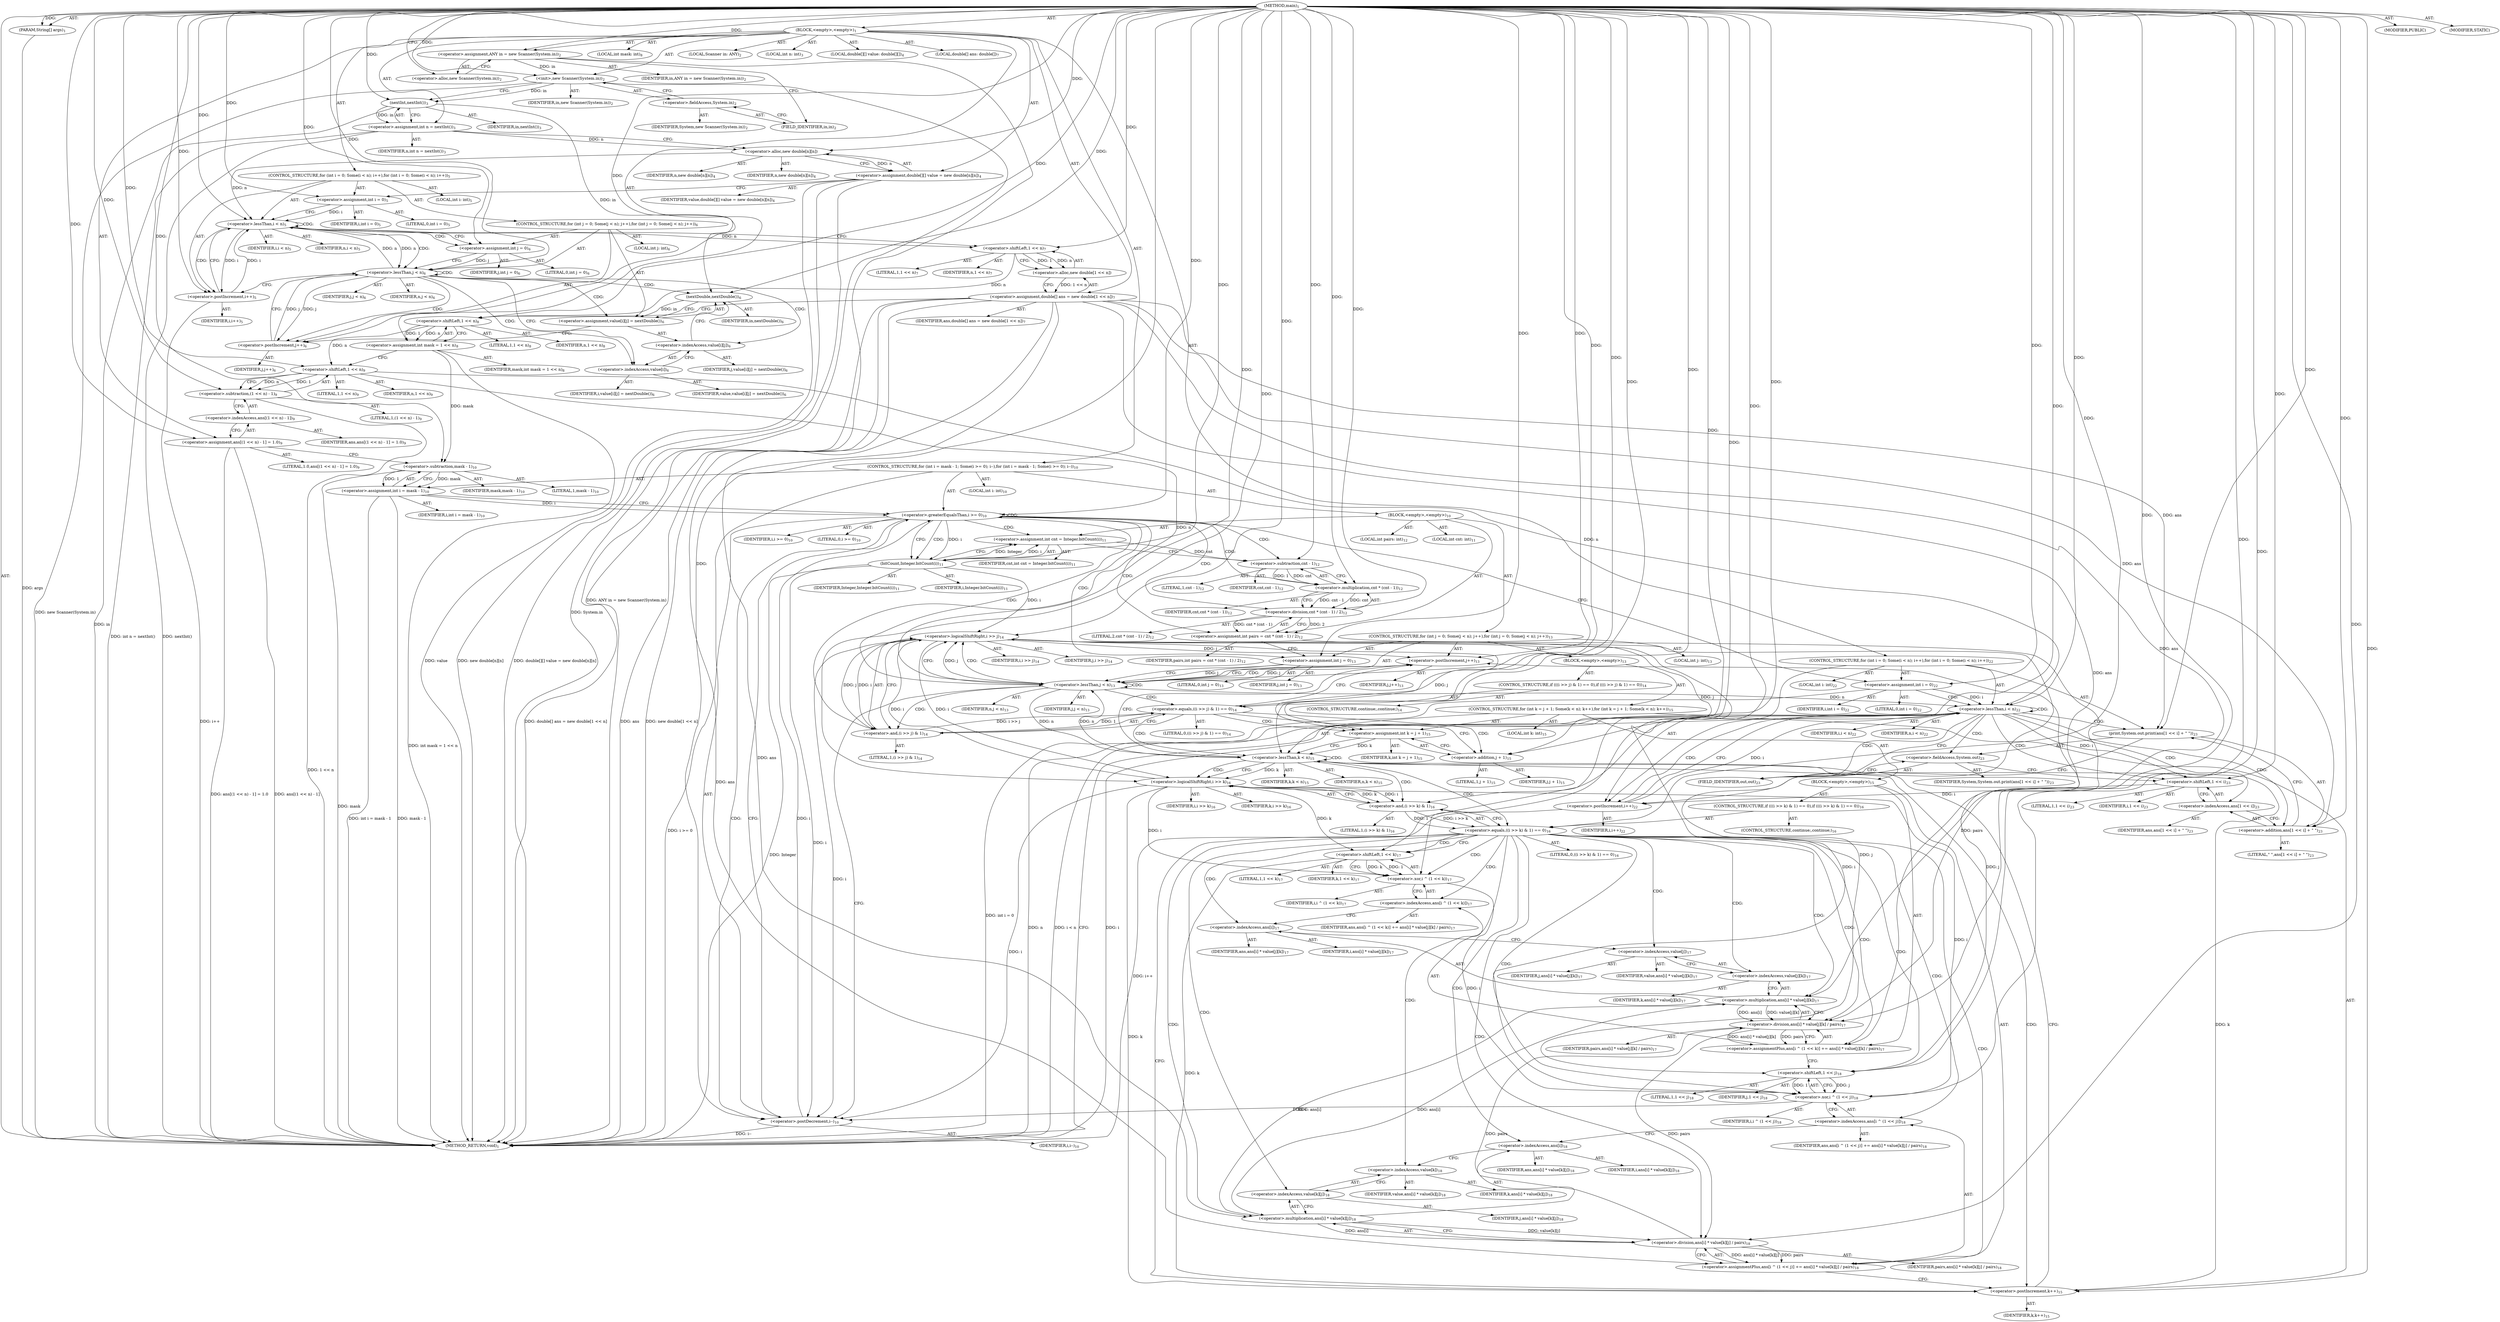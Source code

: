 digraph "main" {  
"19" [label = <(METHOD,main)<SUB>1</SUB>> ]
"20" [label = <(PARAM,String[] args)<SUB>1</SUB>> ]
"21" [label = <(BLOCK,&lt;empty&gt;,&lt;empty&gt;)<SUB>1</SUB>> ]
"4" [label = <(LOCAL,Scanner in: ANY)<SUB>2</SUB>> ]
"22" [label = <(&lt;operator&gt;.assignment,ANY in = new Scanner(System.in))<SUB>2</SUB>> ]
"23" [label = <(IDENTIFIER,in,ANY in = new Scanner(System.in))<SUB>2</SUB>> ]
"24" [label = <(&lt;operator&gt;.alloc,new Scanner(System.in))<SUB>2</SUB>> ]
"25" [label = <(&lt;init&gt;,new Scanner(System.in))<SUB>2</SUB>> ]
"3" [label = <(IDENTIFIER,in,new Scanner(System.in))<SUB>2</SUB>> ]
"26" [label = <(&lt;operator&gt;.fieldAccess,System.in)<SUB>2</SUB>> ]
"27" [label = <(IDENTIFIER,System,new Scanner(System.in))<SUB>2</SUB>> ]
"28" [label = <(FIELD_IDENTIFIER,in,in)<SUB>2</SUB>> ]
"29" [label = <(LOCAL,int n: int)<SUB>3</SUB>> ]
"30" [label = <(&lt;operator&gt;.assignment,int n = nextInt())<SUB>3</SUB>> ]
"31" [label = <(IDENTIFIER,n,int n = nextInt())<SUB>3</SUB>> ]
"32" [label = <(nextInt,nextInt())<SUB>3</SUB>> ]
"33" [label = <(IDENTIFIER,in,nextInt())<SUB>3</SUB>> ]
"34" [label = <(LOCAL,double[][] value: double[][])<SUB>4</SUB>> ]
"35" [label = <(&lt;operator&gt;.assignment,double[][] value = new double[n][n])<SUB>4</SUB>> ]
"36" [label = <(IDENTIFIER,value,double[][] value = new double[n][n])<SUB>4</SUB>> ]
"37" [label = <(&lt;operator&gt;.alloc,new double[n][n])> ]
"38" [label = <(IDENTIFIER,n,new double[n][n])<SUB>4</SUB>> ]
"39" [label = <(IDENTIFIER,n,new double[n][n])<SUB>4</SUB>> ]
"40" [label = <(CONTROL_STRUCTURE,for (int i = 0; Some(i &lt; n); i++),for (int i = 0; Some(i &lt; n); i++))<SUB>5</SUB>> ]
"41" [label = <(LOCAL,int i: int)<SUB>5</SUB>> ]
"42" [label = <(&lt;operator&gt;.assignment,int i = 0)<SUB>5</SUB>> ]
"43" [label = <(IDENTIFIER,i,int i = 0)<SUB>5</SUB>> ]
"44" [label = <(LITERAL,0,int i = 0)<SUB>5</SUB>> ]
"45" [label = <(&lt;operator&gt;.lessThan,i &lt; n)<SUB>5</SUB>> ]
"46" [label = <(IDENTIFIER,i,i &lt; n)<SUB>5</SUB>> ]
"47" [label = <(IDENTIFIER,n,i &lt; n)<SUB>5</SUB>> ]
"48" [label = <(&lt;operator&gt;.postIncrement,i++)<SUB>5</SUB>> ]
"49" [label = <(IDENTIFIER,i,i++)<SUB>5</SUB>> ]
"50" [label = <(CONTROL_STRUCTURE,for (int j = 0; Some(j &lt; n); j++),for (int j = 0; Some(j &lt; n); j++))<SUB>6</SUB>> ]
"51" [label = <(LOCAL,int j: int)<SUB>6</SUB>> ]
"52" [label = <(&lt;operator&gt;.assignment,int j = 0)<SUB>6</SUB>> ]
"53" [label = <(IDENTIFIER,j,int j = 0)<SUB>6</SUB>> ]
"54" [label = <(LITERAL,0,int j = 0)<SUB>6</SUB>> ]
"55" [label = <(&lt;operator&gt;.lessThan,j &lt; n)<SUB>6</SUB>> ]
"56" [label = <(IDENTIFIER,j,j &lt; n)<SUB>6</SUB>> ]
"57" [label = <(IDENTIFIER,n,j &lt; n)<SUB>6</SUB>> ]
"58" [label = <(&lt;operator&gt;.postIncrement,j++)<SUB>6</SUB>> ]
"59" [label = <(IDENTIFIER,j,j++)<SUB>6</SUB>> ]
"60" [label = <(&lt;operator&gt;.assignment,value[i][j] = nextDouble())<SUB>6</SUB>> ]
"61" [label = <(&lt;operator&gt;.indexAccess,value[i][j])<SUB>6</SUB>> ]
"62" [label = <(&lt;operator&gt;.indexAccess,value[i])<SUB>6</SUB>> ]
"63" [label = <(IDENTIFIER,value,value[i][j] = nextDouble())<SUB>6</SUB>> ]
"64" [label = <(IDENTIFIER,i,value[i][j] = nextDouble())<SUB>6</SUB>> ]
"65" [label = <(IDENTIFIER,j,value[i][j] = nextDouble())<SUB>6</SUB>> ]
"66" [label = <(nextDouble,nextDouble())<SUB>6</SUB>> ]
"67" [label = <(IDENTIFIER,in,nextDouble())<SUB>6</SUB>> ]
"68" [label = <(LOCAL,double[] ans: double[])<SUB>7</SUB>> ]
"69" [label = <(&lt;operator&gt;.assignment,double[] ans = new double[1 &lt;&lt; n])<SUB>7</SUB>> ]
"70" [label = <(IDENTIFIER,ans,double[] ans = new double[1 &lt;&lt; n])<SUB>7</SUB>> ]
"71" [label = <(&lt;operator&gt;.alloc,new double[1 &lt;&lt; n])> ]
"72" [label = <(&lt;operator&gt;.shiftLeft,1 &lt;&lt; n)<SUB>7</SUB>> ]
"73" [label = <(LITERAL,1,1 &lt;&lt; n)<SUB>7</SUB>> ]
"74" [label = <(IDENTIFIER,n,1 &lt;&lt; n)<SUB>7</SUB>> ]
"75" [label = <(LOCAL,int mask: int)<SUB>8</SUB>> ]
"76" [label = <(&lt;operator&gt;.assignment,int mask = 1 &lt;&lt; n)<SUB>8</SUB>> ]
"77" [label = <(IDENTIFIER,mask,int mask = 1 &lt;&lt; n)<SUB>8</SUB>> ]
"78" [label = <(&lt;operator&gt;.shiftLeft,1 &lt;&lt; n)<SUB>8</SUB>> ]
"79" [label = <(LITERAL,1,1 &lt;&lt; n)<SUB>8</SUB>> ]
"80" [label = <(IDENTIFIER,n,1 &lt;&lt; n)<SUB>8</SUB>> ]
"81" [label = <(&lt;operator&gt;.assignment,ans[(1 &lt;&lt; n) - 1] = 1.0)<SUB>9</SUB>> ]
"82" [label = <(&lt;operator&gt;.indexAccess,ans[(1 &lt;&lt; n) - 1])<SUB>9</SUB>> ]
"83" [label = <(IDENTIFIER,ans,ans[(1 &lt;&lt; n) - 1] = 1.0)<SUB>9</SUB>> ]
"84" [label = <(&lt;operator&gt;.subtraction,(1 &lt;&lt; n) - 1)<SUB>9</SUB>> ]
"85" [label = <(&lt;operator&gt;.shiftLeft,1 &lt;&lt; n)<SUB>9</SUB>> ]
"86" [label = <(LITERAL,1,1 &lt;&lt; n)<SUB>9</SUB>> ]
"87" [label = <(IDENTIFIER,n,1 &lt;&lt; n)<SUB>9</SUB>> ]
"88" [label = <(LITERAL,1,(1 &lt;&lt; n) - 1)<SUB>9</SUB>> ]
"89" [label = <(LITERAL,1.0,ans[(1 &lt;&lt; n) - 1] = 1.0)<SUB>9</SUB>> ]
"90" [label = <(CONTROL_STRUCTURE,for (int i = mask - 1; Some(i &gt;= 0); i--),for (int i = mask - 1; Some(i &gt;= 0); i--))<SUB>10</SUB>> ]
"91" [label = <(LOCAL,int i: int)<SUB>10</SUB>> ]
"92" [label = <(&lt;operator&gt;.assignment,int i = mask - 1)<SUB>10</SUB>> ]
"93" [label = <(IDENTIFIER,i,int i = mask - 1)<SUB>10</SUB>> ]
"94" [label = <(&lt;operator&gt;.subtraction,mask - 1)<SUB>10</SUB>> ]
"95" [label = <(IDENTIFIER,mask,mask - 1)<SUB>10</SUB>> ]
"96" [label = <(LITERAL,1,mask - 1)<SUB>10</SUB>> ]
"97" [label = <(&lt;operator&gt;.greaterEqualsThan,i &gt;= 0)<SUB>10</SUB>> ]
"98" [label = <(IDENTIFIER,i,i &gt;= 0)<SUB>10</SUB>> ]
"99" [label = <(LITERAL,0,i &gt;= 0)<SUB>10</SUB>> ]
"100" [label = <(&lt;operator&gt;.postDecrement,i--)<SUB>10</SUB>> ]
"101" [label = <(IDENTIFIER,i,i--)<SUB>10</SUB>> ]
"102" [label = <(BLOCK,&lt;empty&gt;,&lt;empty&gt;)<SUB>10</SUB>> ]
"103" [label = <(LOCAL,int cnt: int)<SUB>11</SUB>> ]
"104" [label = <(&lt;operator&gt;.assignment,int cnt = Integer.bitCount(i))<SUB>11</SUB>> ]
"105" [label = <(IDENTIFIER,cnt,int cnt = Integer.bitCount(i))<SUB>11</SUB>> ]
"106" [label = <(bitCount,Integer.bitCount(i))<SUB>11</SUB>> ]
"107" [label = <(IDENTIFIER,Integer,Integer.bitCount(i))<SUB>11</SUB>> ]
"108" [label = <(IDENTIFIER,i,Integer.bitCount(i))<SUB>11</SUB>> ]
"109" [label = <(LOCAL,int pairs: int)<SUB>12</SUB>> ]
"110" [label = <(&lt;operator&gt;.assignment,int pairs = cnt * (cnt - 1) / 2)<SUB>12</SUB>> ]
"111" [label = <(IDENTIFIER,pairs,int pairs = cnt * (cnt - 1) / 2)<SUB>12</SUB>> ]
"112" [label = <(&lt;operator&gt;.division,cnt * (cnt - 1) / 2)<SUB>12</SUB>> ]
"113" [label = <(&lt;operator&gt;.multiplication,cnt * (cnt - 1))<SUB>12</SUB>> ]
"114" [label = <(IDENTIFIER,cnt,cnt * (cnt - 1))<SUB>12</SUB>> ]
"115" [label = <(&lt;operator&gt;.subtraction,cnt - 1)<SUB>12</SUB>> ]
"116" [label = <(IDENTIFIER,cnt,cnt - 1)<SUB>12</SUB>> ]
"117" [label = <(LITERAL,1,cnt - 1)<SUB>12</SUB>> ]
"118" [label = <(LITERAL,2,cnt * (cnt - 1) / 2)<SUB>12</SUB>> ]
"119" [label = <(CONTROL_STRUCTURE,for (int j = 0; Some(j &lt; n); j++),for (int j = 0; Some(j &lt; n); j++))<SUB>13</SUB>> ]
"120" [label = <(LOCAL,int j: int)<SUB>13</SUB>> ]
"121" [label = <(&lt;operator&gt;.assignment,int j = 0)<SUB>13</SUB>> ]
"122" [label = <(IDENTIFIER,j,int j = 0)<SUB>13</SUB>> ]
"123" [label = <(LITERAL,0,int j = 0)<SUB>13</SUB>> ]
"124" [label = <(&lt;operator&gt;.lessThan,j &lt; n)<SUB>13</SUB>> ]
"125" [label = <(IDENTIFIER,j,j &lt; n)<SUB>13</SUB>> ]
"126" [label = <(IDENTIFIER,n,j &lt; n)<SUB>13</SUB>> ]
"127" [label = <(&lt;operator&gt;.postIncrement,j++)<SUB>13</SUB>> ]
"128" [label = <(IDENTIFIER,j,j++)<SUB>13</SUB>> ]
"129" [label = <(BLOCK,&lt;empty&gt;,&lt;empty&gt;)<SUB>13</SUB>> ]
"130" [label = <(CONTROL_STRUCTURE,if (((i &gt;&gt; j) &amp; 1) == 0),if (((i &gt;&gt; j) &amp; 1) == 0))<SUB>14</SUB>> ]
"131" [label = <(&lt;operator&gt;.equals,((i &gt;&gt; j) &amp; 1) == 0)<SUB>14</SUB>> ]
"132" [label = <(&lt;operator&gt;.and,(i &gt;&gt; j) &amp; 1)<SUB>14</SUB>> ]
"133" [label = <(&lt;operator&gt;.logicalShiftRight,i &gt;&gt; j)<SUB>14</SUB>> ]
"134" [label = <(IDENTIFIER,i,i &gt;&gt; j)<SUB>14</SUB>> ]
"135" [label = <(IDENTIFIER,j,i &gt;&gt; j)<SUB>14</SUB>> ]
"136" [label = <(LITERAL,1,(i &gt;&gt; j) &amp; 1)<SUB>14</SUB>> ]
"137" [label = <(LITERAL,0,((i &gt;&gt; j) &amp; 1) == 0)<SUB>14</SUB>> ]
"138" [label = <(CONTROL_STRUCTURE,continue;,continue;)<SUB>14</SUB>> ]
"139" [label = <(CONTROL_STRUCTURE,for (int k = j + 1; Some(k &lt; n); k++),for (int k = j + 1; Some(k &lt; n); k++))<SUB>15</SUB>> ]
"140" [label = <(LOCAL,int k: int)<SUB>15</SUB>> ]
"141" [label = <(&lt;operator&gt;.assignment,int k = j + 1)<SUB>15</SUB>> ]
"142" [label = <(IDENTIFIER,k,int k = j + 1)<SUB>15</SUB>> ]
"143" [label = <(&lt;operator&gt;.addition,j + 1)<SUB>15</SUB>> ]
"144" [label = <(IDENTIFIER,j,j + 1)<SUB>15</SUB>> ]
"145" [label = <(LITERAL,1,j + 1)<SUB>15</SUB>> ]
"146" [label = <(&lt;operator&gt;.lessThan,k &lt; n)<SUB>15</SUB>> ]
"147" [label = <(IDENTIFIER,k,k &lt; n)<SUB>15</SUB>> ]
"148" [label = <(IDENTIFIER,n,k &lt; n)<SUB>15</SUB>> ]
"149" [label = <(&lt;operator&gt;.postIncrement,k++)<SUB>15</SUB>> ]
"150" [label = <(IDENTIFIER,k,k++)<SUB>15</SUB>> ]
"151" [label = <(BLOCK,&lt;empty&gt;,&lt;empty&gt;)<SUB>15</SUB>> ]
"152" [label = <(CONTROL_STRUCTURE,if (((i &gt;&gt; k) &amp; 1) == 0),if (((i &gt;&gt; k) &amp; 1) == 0))<SUB>16</SUB>> ]
"153" [label = <(&lt;operator&gt;.equals,((i &gt;&gt; k) &amp; 1) == 0)<SUB>16</SUB>> ]
"154" [label = <(&lt;operator&gt;.and,(i &gt;&gt; k) &amp; 1)<SUB>16</SUB>> ]
"155" [label = <(&lt;operator&gt;.logicalShiftRight,i &gt;&gt; k)<SUB>16</SUB>> ]
"156" [label = <(IDENTIFIER,i,i &gt;&gt; k)<SUB>16</SUB>> ]
"157" [label = <(IDENTIFIER,k,i &gt;&gt; k)<SUB>16</SUB>> ]
"158" [label = <(LITERAL,1,(i &gt;&gt; k) &amp; 1)<SUB>16</SUB>> ]
"159" [label = <(LITERAL,0,((i &gt;&gt; k) &amp; 1) == 0)<SUB>16</SUB>> ]
"160" [label = <(CONTROL_STRUCTURE,continue;,continue;)<SUB>16</SUB>> ]
"161" [label = <(&lt;operator&gt;.assignmentPlus,ans[i ^ (1 &lt;&lt; k)] += ans[i] * value[j][k] / pairs)<SUB>17</SUB>> ]
"162" [label = <(&lt;operator&gt;.indexAccess,ans[i ^ (1 &lt;&lt; k)])<SUB>17</SUB>> ]
"163" [label = <(IDENTIFIER,ans,ans[i ^ (1 &lt;&lt; k)] += ans[i] * value[j][k] / pairs)<SUB>17</SUB>> ]
"164" [label = <(&lt;operator&gt;.xor,i ^ (1 &lt;&lt; k))<SUB>17</SUB>> ]
"165" [label = <(IDENTIFIER,i,i ^ (1 &lt;&lt; k))<SUB>17</SUB>> ]
"166" [label = <(&lt;operator&gt;.shiftLeft,1 &lt;&lt; k)<SUB>17</SUB>> ]
"167" [label = <(LITERAL,1,1 &lt;&lt; k)<SUB>17</SUB>> ]
"168" [label = <(IDENTIFIER,k,1 &lt;&lt; k)<SUB>17</SUB>> ]
"169" [label = <(&lt;operator&gt;.division,ans[i] * value[j][k] / pairs)<SUB>17</SUB>> ]
"170" [label = <(&lt;operator&gt;.multiplication,ans[i] * value[j][k])<SUB>17</SUB>> ]
"171" [label = <(&lt;operator&gt;.indexAccess,ans[i])<SUB>17</SUB>> ]
"172" [label = <(IDENTIFIER,ans,ans[i] * value[j][k])<SUB>17</SUB>> ]
"173" [label = <(IDENTIFIER,i,ans[i] * value[j][k])<SUB>17</SUB>> ]
"174" [label = <(&lt;operator&gt;.indexAccess,value[j][k])<SUB>17</SUB>> ]
"175" [label = <(&lt;operator&gt;.indexAccess,value[j])<SUB>17</SUB>> ]
"176" [label = <(IDENTIFIER,value,ans[i] * value[j][k])<SUB>17</SUB>> ]
"177" [label = <(IDENTIFIER,j,ans[i] * value[j][k])<SUB>17</SUB>> ]
"178" [label = <(IDENTIFIER,k,ans[i] * value[j][k])<SUB>17</SUB>> ]
"179" [label = <(IDENTIFIER,pairs,ans[i] * value[j][k] / pairs)<SUB>17</SUB>> ]
"180" [label = <(&lt;operator&gt;.assignmentPlus,ans[i ^ (1 &lt;&lt; j)] += ans[i] * value[k][j] / pairs)<SUB>18</SUB>> ]
"181" [label = <(&lt;operator&gt;.indexAccess,ans[i ^ (1 &lt;&lt; j)])<SUB>18</SUB>> ]
"182" [label = <(IDENTIFIER,ans,ans[i ^ (1 &lt;&lt; j)] += ans[i] * value[k][j] / pairs)<SUB>18</SUB>> ]
"183" [label = <(&lt;operator&gt;.xor,i ^ (1 &lt;&lt; j))<SUB>18</SUB>> ]
"184" [label = <(IDENTIFIER,i,i ^ (1 &lt;&lt; j))<SUB>18</SUB>> ]
"185" [label = <(&lt;operator&gt;.shiftLeft,1 &lt;&lt; j)<SUB>18</SUB>> ]
"186" [label = <(LITERAL,1,1 &lt;&lt; j)<SUB>18</SUB>> ]
"187" [label = <(IDENTIFIER,j,1 &lt;&lt; j)<SUB>18</SUB>> ]
"188" [label = <(&lt;operator&gt;.division,ans[i] * value[k][j] / pairs)<SUB>18</SUB>> ]
"189" [label = <(&lt;operator&gt;.multiplication,ans[i] * value[k][j])<SUB>18</SUB>> ]
"190" [label = <(&lt;operator&gt;.indexAccess,ans[i])<SUB>18</SUB>> ]
"191" [label = <(IDENTIFIER,ans,ans[i] * value[k][j])<SUB>18</SUB>> ]
"192" [label = <(IDENTIFIER,i,ans[i] * value[k][j])<SUB>18</SUB>> ]
"193" [label = <(&lt;operator&gt;.indexAccess,value[k][j])<SUB>18</SUB>> ]
"194" [label = <(&lt;operator&gt;.indexAccess,value[k])<SUB>18</SUB>> ]
"195" [label = <(IDENTIFIER,value,ans[i] * value[k][j])<SUB>18</SUB>> ]
"196" [label = <(IDENTIFIER,k,ans[i] * value[k][j])<SUB>18</SUB>> ]
"197" [label = <(IDENTIFIER,j,ans[i] * value[k][j])<SUB>18</SUB>> ]
"198" [label = <(IDENTIFIER,pairs,ans[i] * value[k][j] / pairs)<SUB>18</SUB>> ]
"199" [label = <(CONTROL_STRUCTURE,for (int i = 0; Some(i &lt; n); i++),for (int i = 0; Some(i &lt; n); i++))<SUB>22</SUB>> ]
"200" [label = <(LOCAL,int i: int)<SUB>22</SUB>> ]
"201" [label = <(&lt;operator&gt;.assignment,int i = 0)<SUB>22</SUB>> ]
"202" [label = <(IDENTIFIER,i,int i = 0)<SUB>22</SUB>> ]
"203" [label = <(LITERAL,0,int i = 0)<SUB>22</SUB>> ]
"204" [label = <(&lt;operator&gt;.lessThan,i &lt; n)<SUB>22</SUB>> ]
"205" [label = <(IDENTIFIER,i,i &lt; n)<SUB>22</SUB>> ]
"206" [label = <(IDENTIFIER,n,i &lt; n)<SUB>22</SUB>> ]
"207" [label = <(&lt;operator&gt;.postIncrement,i++)<SUB>22</SUB>> ]
"208" [label = <(IDENTIFIER,i,i++)<SUB>22</SUB>> ]
"209" [label = <(print,System.out.print(ans[1 &lt;&lt; i] + &quot; &quot;))<SUB>23</SUB>> ]
"210" [label = <(&lt;operator&gt;.fieldAccess,System.out)<SUB>23</SUB>> ]
"211" [label = <(IDENTIFIER,System,System.out.print(ans[1 &lt;&lt; i] + &quot; &quot;))<SUB>23</SUB>> ]
"212" [label = <(FIELD_IDENTIFIER,out,out)<SUB>23</SUB>> ]
"213" [label = <(&lt;operator&gt;.addition,ans[1 &lt;&lt; i] + &quot; &quot;)<SUB>23</SUB>> ]
"214" [label = <(&lt;operator&gt;.indexAccess,ans[1 &lt;&lt; i])<SUB>23</SUB>> ]
"215" [label = <(IDENTIFIER,ans,ans[1 &lt;&lt; i] + &quot; &quot;)<SUB>23</SUB>> ]
"216" [label = <(&lt;operator&gt;.shiftLeft,1 &lt;&lt; i)<SUB>23</SUB>> ]
"217" [label = <(LITERAL,1,1 &lt;&lt; i)<SUB>23</SUB>> ]
"218" [label = <(IDENTIFIER,i,1 &lt;&lt; i)<SUB>23</SUB>> ]
"219" [label = <(LITERAL,&quot; &quot;,ans[1 &lt;&lt; i] + &quot; &quot;)<SUB>23</SUB>> ]
"220" [label = <(MODIFIER,PUBLIC)> ]
"221" [label = <(MODIFIER,STATIC)> ]
"222" [label = <(METHOD_RETURN,void)<SUB>1</SUB>> ]
  "19" -> "20"  [ label = "AST: "] 
  "19" -> "21"  [ label = "AST: "] 
  "19" -> "220"  [ label = "AST: "] 
  "19" -> "221"  [ label = "AST: "] 
  "19" -> "222"  [ label = "AST: "] 
  "21" -> "4"  [ label = "AST: "] 
  "21" -> "22"  [ label = "AST: "] 
  "21" -> "25"  [ label = "AST: "] 
  "21" -> "29"  [ label = "AST: "] 
  "21" -> "30"  [ label = "AST: "] 
  "21" -> "34"  [ label = "AST: "] 
  "21" -> "35"  [ label = "AST: "] 
  "21" -> "40"  [ label = "AST: "] 
  "21" -> "68"  [ label = "AST: "] 
  "21" -> "69"  [ label = "AST: "] 
  "21" -> "75"  [ label = "AST: "] 
  "21" -> "76"  [ label = "AST: "] 
  "21" -> "81"  [ label = "AST: "] 
  "21" -> "90"  [ label = "AST: "] 
  "21" -> "199"  [ label = "AST: "] 
  "22" -> "23"  [ label = "AST: "] 
  "22" -> "24"  [ label = "AST: "] 
  "25" -> "3"  [ label = "AST: "] 
  "25" -> "26"  [ label = "AST: "] 
  "26" -> "27"  [ label = "AST: "] 
  "26" -> "28"  [ label = "AST: "] 
  "30" -> "31"  [ label = "AST: "] 
  "30" -> "32"  [ label = "AST: "] 
  "32" -> "33"  [ label = "AST: "] 
  "35" -> "36"  [ label = "AST: "] 
  "35" -> "37"  [ label = "AST: "] 
  "37" -> "38"  [ label = "AST: "] 
  "37" -> "39"  [ label = "AST: "] 
  "40" -> "41"  [ label = "AST: "] 
  "40" -> "42"  [ label = "AST: "] 
  "40" -> "45"  [ label = "AST: "] 
  "40" -> "48"  [ label = "AST: "] 
  "40" -> "50"  [ label = "AST: "] 
  "42" -> "43"  [ label = "AST: "] 
  "42" -> "44"  [ label = "AST: "] 
  "45" -> "46"  [ label = "AST: "] 
  "45" -> "47"  [ label = "AST: "] 
  "48" -> "49"  [ label = "AST: "] 
  "50" -> "51"  [ label = "AST: "] 
  "50" -> "52"  [ label = "AST: "] 
  "50" -> "55"  [ label = "AST: "] 
  "50" -> "58"  [ label = "AST: "] 
  "50" -> "60"  [ label = "AST: "] 
  "52" -> "53"  [ label = "AST: "] 
  "52" -> "54"  [ label = "AST: "] 
  "55" -> "56"  [ label = "AST: "] 
  "55" -> "57"  [ label = "AST: "] 
  "58" -> "59"  [ label = "AST: "] 
  "60" -> "61"  [ label = "AST: "] 
  "60" -> "66"  [ label = "AST: "] 
  "61" -> "62"  [ label = "AST: "] 
  "61" -> "65"  [ label = "AST: "] 
  "62" -> "63"  [ label = "AST: "] 
  "62" -> "64"  [ label = "AST: "] 
  "66" -> "67"  [ label = "AST: "] 
  "69" -> "70"  [ label = "AST: "] 
  "69" -> "71"  [ label = "AST: "] 
  "71" -> "72"  [ label = "AST: "] 
  "72" -> "73"  [ label = "AST: "] 
  "72" -> "74"  [ label = "AST: "] 
  "76" -> "77"  [ label = "AST: "] 
  "76" -> "78"  [ label = "AST: "] 
  "78" -> "79"  [ label = "AST: "] 
  "78" -> "80"  [ label = "AST: "] 
  "81" -> "82"  [ label = "AST: "] 
  "81" -> "89"  [ label = "AST: "] 
  "82" -> "83"  [ label = "AST: "] 
  "82" -> "84"  [ label = "AST: "] 
  "84" -> "85"  [ label = "AST: "] 
  "84" -> "88"  [ label = "AST: "] 
  "85" -> "86"  [ label = "AST: "] 
  "85" -> "87"  [ label = "AST: "] 
  "90" -> "91"  [ label = "AST: "] 
  "90" -> "92"  [ label = "AST: "] 
  "90" -> "97"  [ label = "AST: "] 
  "90" -> "100"  [ label = "AST: "] 
  "90" -> "102"  [ label = "AST: "] 
  "92" -> "93"  [ label = "AST: "] 
  "92" -> "94"  [ label = "AST: "] 
  "94" -> "95"  [ label = "AST: "] 
  "94" -> "96"  [ label = "AST: "] 
  "97" -> "98"  [ label = "AST: "] 
  "97" -> "99"  [ label = "AST: "] 
  "100" -> "101"  [ label = "AST: "] 
  "102" -> "103"  [ label = "AST: "] 
  "102" -> "104"  [ label = "AST: "] 
  "102" -> "109"  [ label = "AST: "] 
  "102" -> "110"  [ label = "AST: "] 
  "102" -> "119"  [ label = "AST: "] 
  "104" -> "105"  [ label = "AST: "] 
  "104" -> "106"  [ label = "AST: "] 
  "106" -> "107"  [ label = "AST: "] 
  "106" -> "108"  [ label = "AST: "] 
  "110" -> "111"  [ label = "AST: "] 
  "110" -> "112"  [ label = "AST: "] 
  "112" -> "113"  [ label = "AST: "] 
  "112" -> "118"  [ label = "AST: "] 
  "113" -> "114"  [ label = "AST: "] 
  "113" -> "115"  [ label = "AST: "] 
  "115" -> "116"  [ label = "AST: "] 
  "115" -> "117"  [ label = "AST: "] 
  "119" -> "120"  [ label = "AST: "] 
  "119" -> "121"  [ label = "AST: "] 
  "119" -> "124"  [ label = "AST: "] 
  "119" -> "127"  [ label = "AST: "] 
  "119" -> "129"  [ label = "AST: "] 
  "121" -> "122"  [ label = "AST: "] 
  "121" -> "123"  [ label = "AST: "] 
  "124" -> "125"  [ label = "AST: "] 
  "124" -> "126"  [ label = "AST: "] 
  "127" -> "128"  [ label = "AST: "] 
  "129" -> "130"  [ label = "AST: "] 
  "129" -> "139"  [ label = "AST: "] 
  "130" -> "131"  [ label = "AST: "] 
  "130" -> "138"  [ label = "AST: "] 
  "131" -> "132"  [ label = "AST: "] 
  "131" -> "137"  [ label = "AST: "] 
  "132" -> "133"  [ label = "AST: "] 
  "132" -> "136"  [ label = "AST: "] 
  "133" -> "134"  [ label = "AST: "] 
  "133" -> "135"  [ label = "AST: "] 
  "139" -> "140"  [ label = "AST: "] 
  "139" -> "141"  [ label = "AST: "] 
  "139" -> "146"  [ label = "AST: "] 
  "139" -> "149"  [ label = "AST: "] 
  "139" -> "151"  [ label = "AST: "] 
  "141" -> "142"  [ label = "AST: "] 
  "141" -> "143"  [ label = "AST: "] 
  "143" -> "144"  [ label = "AST: "] 
  "143" -> "145"  [ label = "AST: "] 
  "146" -> "147"  [ label = "AST: "] 
  "146" -> "148"  [ label = "AST: "] 
  "149" -> "150"  [ label = "AST: "] 
  "151" -> "152"  [ label = "AST: "] 
  "151" -> "161"  [ label = "AST: "] 
  "151" -> "180"  [ label = "AST: "] 
  "152" -> "153"  [ label = "AST: "] 
  "152" -> "160"  [ label = "AST: "] 
  "153" -> "154"  [ label = "AST: "] 
  "153" -> "159"  [ label = "AST: "] 
  "154" -> "155"  [ label = "AST: "] 
  "154" -> "158"  [ label = "AST: "] 
  "155" -> "156"  [ label = "AST: "] 
  "155" -> "157"  [ label = "AST: "] 
  "161" -> "162"  [ label = "AST: "] 
  "161" -> "169"  [ label = "AST: "] 
  "162" -> "163"  [ label = "AST: "] 
  "162" -> "164"  [ label = "AST: "] 
  "164" -> "165"  [ label = "AST: "] 
  "164" -> "166"  [ label = "AST: "] 
  "166" -> "167"  [ label = "AST: "] 
  "166" -> "168"  [ label = "AST: "] 
  "169" -> "170"  [ label = "AST: "] 
  "169" -> "179"  [ label = "AST: "] 
  "170" -> "171"  [ label = "AST: "] 
  "170" -> "174"  [ label = "AST: "] 
  "171" -> "172"  [ label = "AST: "] 
  "171" -> "173"  [ label = "AST: "] 
  "174" -> "175"  [ label = "AST: "] 
  "174" -> "178"  [ label = "AST: "] 
  "175" -> "176"  [ label = "AST: "] 
  "175" -> "177"  [ label = "AST: "] 
  "180" -> "181"  [ label = "AST: "] 
  "180" -> "188"  [ label = "AST: "] 
  "181" -> "182"  [ label = "AST: "] 
  "181" -> "183"  [ label = "AST: "] 
  "183" -> "184"  [ label = "AST: "] 
  "183" -> "185"  [ label = "AST: "] 
  "185" -> "186"  [ label = "AST: "] 
  "185" -> "187"  [ label = "AST: "] 
  "188" -> "189"  [ label = "AST: "] 
  "188" -> "198"  [ label = "AST: "] 
  "189" -> "190"  [ label = "AST: "] 
  "189" -> "193"  [ label = "AST: "] 
  "190" -> "191"  [ label = "AST: "] 
  "190" -> "192"  [ label = "AST: "] 
  "193" -> "194"  [ label = "AST: "] 
  "193" -> "197"  [ label = "AST: "] 
  "194" -> "195"  [ label = "AST: "] 
  "194" -> "196"  [ label = "AST: "] 
  "199" -> "200"  [ label = "AST: "] 
  "199" -> "201"  [ label = "AST: "] 
  "199" -> "204"  [ label = "AST: "] 
  "199" -> "207"  [ label = "AST: "] 
  "199" -> "209"  [ label = "AST: "] 
  "201" -> "202"  [ label = "AST: "] 
  "201" -> "203"  [ label = "AST: "] 
  "204" -> "205"  [ label = "AST: "] 
  "204" -> "206"  [ label = "AST: "] 
  "207" -> "208"  [ label = "AST: "] 
  "209" -> "210"  [ label = "AST: "] 
  "209" -> "213"  [ label = "AST: "] 
  "210" -> "211"  [ label = "AST: "] 
  "210" -> "212"  [ label = "AST: "] 
  "213" -> "214"  [ label = "AST: "] 
  "213" -> "219"  [ label = "AST: "] 
  "214" -> "215"  [ label = "AST: "] 
  "214" -> "216"  [ label = "AST: "] 
  "216" -> "217"  [ label = "AST: "] 
  "216" -> "218"  [ label = "AST: "] 
  "22" -> "28"  [ label = "CFG: "] 
  "25" -> "32"  [ label = "CFG: "] 
  "30" -> "37"  [ label = "CFG: "] 
  "35" -> "42"  [ label = "CFG: "] 
  "69" -> "78"  [ label = "CFG: "] 
  "76" -> "85"  [ label = "CFG: "] 
  "81" -> "94"  [ label = "CFG: "] 
  "24" -> "22"  [ label = "CFG: "] 
  "26" -> "25"  [ label = "CFG: "] 
  "32" -> "30"  [ label = "CFG: "] 
  "37" -> "35"  [ label = "CFG: "] 
  "42" -> "45"  [ label = "CFG: "] 
  "45" -> "52"  [ label = "CFG: "] 
  "45" -> "72"  [ label = "CFG: "] 
  "48" -> "45"  [ label = "CFG: "] 
  "71" -> "69"  [ label = "CFG: "] 
  "78" -> "76"  [ label = "CFG: "] 
  "82" -> "81"  [ label = "CFG: "] 
  "92" -> "97"  [ label = "CFG: "] 
  "97" -> "106"  [ label = "CFG: "] 
  "97" -> "201"  [ label = "CFG: "] 
  "100" -> "97"  [ label = "CFG: "] 
  "201" -> "204"  [ label = "CFG: "] 
  "204" -> "222"  [ label = "CFG: "] 
  "204" -> "212"  [ label = "CFG: "] 
  "207" -> "204"  [ label = "CFG: "] 
  "209" -> "207"  [ label = "CFG: "] 
  "28" -> "26"  [ label = "CFG: "] 
  "52" -> "55"  [ label = "CFG: "] 
  "55" -> "62"  [ label = "CFG: "] 
  "55" -> "48"  [ label = "CFG: "] 
  "58" -> "55"  [ label = "CFG: "] 
  "60" -> "58"  [ label = "CFG: "] 
  "72" -> "71"  [ label = "CFG: "] 
  "84" -> "82"  [ label = "CFG: "] 
  "94" -> "92"  [ label = "CFG: "] 
  "104" -> "115"  [ label = "CFG: "] 
  "110" -> "121"  [ label = "CFG: "] 
  "210" -> "216"  [ label = "CFG: "] 
  "213" -> "209"  [ label = "CFG: "] 
  "61" -> "66"  [ label = "CFG: "] 
  "66" -> "60"  [ label = "CFG: "] 
  "85" -> "84"  [ label = "CFG: "] 
  "106" -> "104"  [ label = "CFG: "] 
  "112" -> "110"  [ label = "CFG: "] 
  "121" -> "124"  [ label = "CFG: "] 
  "124" -> "133"  [ label = "CFG: "] 
  "124" -> "100"  [ label = "CFG: "] 
  "127" -> "124"  [ label = "CFG: "] 
  "212" -> "210"  [ label = "CFG: "] 
  "214" -> "213"  [ label = "CFG: "] 
  "62" -> "61"  [ label = "CFG: "] 
  "113" -> "112"  [ label = "CFG: "] 
  "216" -> "214"  [ label = "CFG: "] 
  "115" -> "113"  [ label = "CFG: "] 
  "131" -> "127"  [ label = "CFG: "] 
  "131" -> "143"  [ label = "CFG: "] 
  "141" -> "146"  [ label = "CFG: "] 
  "146" -> "155"  [ label = "CFG: "] 
  "146" -> "127"  [ label = "CFG: "] 
  "149" -> "146"  [ label = "CFG: "] 
  "132" -> "131"  [ label = "CFG: "] 
  "143" -> "141"  [ label = "CFG: "] 
  "161" -> "185"  [ label = "CFG: "] 
  "180" -> "149"  [ label = "CFG: "] 
  "133" -> "132"  [ label = "CFG: "] 
  "153" -> "149"  [ label = "CFG: "] 
  "153" -> "166"  [ label = "CFG: "] 
  "162" -> "171"  [ label = "CFG: "] 
  "169" -> "161"  [ label = "CFG: "] 
  "181" -> "190"  [ label = "CFG: "] 
  "188" -> "180"  [ label = "CFG: "] 
  "154" -> "153"  [ label = "CFG: "] 
  "164" -> "162"  [ label = "CFG: "] 
  "170" -> "169"  [ label = "CFG: "] 
  "183" -> "181"  [ label = "CFG: "] 
  "189" -> "188"  [ label = "CFG: "] 
  "155" -> "154"  [ label = "CFG: "] 
  "166" -> "164"  [ label = "CFG: "] 
  "171" -> "175"  [ label = "CFG: "] 
  "174" -> "170"  [ label = "CFG: "] 
  "185" -> "183"  [ label = "CFG: "] 
  "190" -> "194"  [ label = "CFG: "] 
  "193" -> "189"  [ label = "CFG: "] 
  "175" -> "174"  [ label = "CFG: "] 
  "194" -> "193"  [ label = "CFG: "] 
  "19" -> "24"  [ label = "CFG: "] 
  "20" -> "222"  [ label = "DDG: args"] 
  "22" -> "222"  [ label = "DDG: ANY in = new Scanner(System.in)"] 
  "25" -> "222"  [ label = "DDG: System.in"] 
  "25" -> "222"  [ label = "DDG: new Scanner(System.in)"] 
  "32" -> "222"  [ label = "DDG: in"] 
  "30" -> "222"  [ label = "DDG: nextInt()"] 
  "30" -> "222"  [ label = "DDG: int n = nextInt()"] 
  "35" -> "222"  [ label = "DDG: value"] 
  "35" -> "222"  [ label = "DDG: new double[n][n]"] 
  "35" -> "222"  [ label = "DDG: double[][] value = new double[n][n]"] 
  "69" -> "222"  [ label = "DDG: ans"] 
  "69" -> "222"  [ label = "DDG: new double[1 &lt;&lt; n]"] 
  "69" -> "222"  [ label = "DDG: double[] ans = new double[1 &lt;&lt; n]"] 
  "76" -> "222"  [ label = "DDG: int mask = 1 &lt;&lt; n"] 
  "84" -> "222"  [ label = "DDG: 1 &lt;&lt; n"] 
  "81" -> "222"  [ label = "DDG: ans[(1 &lt;&lt; n) - 1]"] 
  "81" -> "222"  [ label = "DDG: ans[(1 &lt;&lt; n) - 1] = 1.0"] 
  "94" -> "222"  [ label = "DDG: mask"] 
  "92" -> "222"  [ label = "DDG: mask - 1"] 
  "92" -> "222"  [ label = "DDG: int i = mask - 1"] 
  "97" -> "222"  [ label = "DDG: i &gt;= 0"] 
  "201" -> "222"  [ label = "DDG: int i = 0"] 
  "204" -> "222"  [ label = "DDG: i"] 
  "204" -> "222"  [ label = "DDG: n"] 
  "204" -> "222"  [ label = "DDG: i &lt; n"] 
  "207" -> "222"  [ label = "DDG: i++"] 
  "100" -> "222"  [ label = "DDG: i--"] 
  "48" -> "222"  [ label = "DDG: i++"] 
  "106" -> "222"  [ label = "DDG: Integer"] 
  "19" -> "20"  [ label = "DDG: "] 
  "19" -> "22"  [ label = "DDG: "] 
  "32" -> "30"  [ label = "DDG: in"] 
  "37" -> "35"  [ label = "DDG: n"] 
  "71" -> "69"  [ label = "DDG: 1 &lt;&lt; n"] 
  "78" -> "76"  [ label = "DDG: 1"] 
  "78" -> "76"  [ label = "DDG: n"] 
  "19" -> "81"  [ label = "DDG: "] 
  "22" -> "25"  [ label = "DDG: in"] 
  "19" -> "25"  [ label = "DDG: "] 
  "19" -> "42"  [ label = "DDG: "] 
  "94" -> "92"  [ label = "DDG: mask"] 
  "94" -> "92"  [ label = "DDG: 1"] 
  "19" -> "201"  [ label = "DDG: "] 
  "25" -> "32"  [ label = "DDG: in"] 
  "19" -> "32"  [ label = "DDG: "] 
  "30" -> "37"  [ label = "DDG: n"] 
  "19" -> "37"  [ label = "DDG: "] 
  "42" -> "45"  [ label = "DDG: i"] 
  "48" -> "45"  [ label = "DDG: i"] 
  "19" -> "45"  [ label = "DDG: "] 
  "37" -> "45"  [ label = "DDG: n"] 
  "55" -> "45"  [ label = "DDG: n"] 
  "45" -> "48"  [ label = "DDG: i"] 
  "19" -> "48"  [ label = "DDG: "] 
  "19" -> "52"  [ label = "DDG: "] 
  "66" -> "60"  [ label = "DDG: in"] 
  "72" -> "71"  [ label = "DDG: 1"] 
  "72" -> "71"  [ label = "DDG: n"] 
  "19" -> "78"  [ label = "DDG: "] 
  "72" -> "78"  [ label = "DDG: n"] 
  "92" -> "97"  [ label = "DDG: i"] 
  "100" -> "97"  [ label = "DDG: i"] 
  "19" -> "97"  [ label = "DDG: "] 
  "106" -> "100"  [ label = "DDG: i"] 
  "133" -> "100"  [ label = "DDG: i"] 
  "155" -> "100"  [ label = "DDG: i"] 
  "183" -> "100"  [ label = "DDG: i"] 
  "19" -> "100"  [ label = "DDG: "] 
  "106" -> "104"  [ label = "DDG: Integer"] 
  "106" -> "104"  [ label = "DDG: i"] 
  "112" -> "110"  [ label = "DDG: cnt * (cnt - 1)"] 
  "112" -> "110"  [ label = "DDG: 2"] 
  "201" -> "204"  [ label = "DDG: i"] 
  "207" -> "204"  [ label = "DDG: i"] 
  "19" -> "204"  [ label = "DDG: "] 
  "85" -> "204"  [ label = "DDG: n"] 
  "124" -> "204"  [ label = "DDG: n"] 
  "216" -> "207"  [ label = "DDG: i"] 
  "19" -> "207"  [ label = "DDG: "] 
  "69" -> "209"  [ label = "DDG: ans"] 
  "19" -> "209"  [ label = "DDG: "] 
  "52" -> "55"  [ label = "DDG: j"] 
  "58" -> "55"  [ label = "DDG: j"] 
  "19" -> "55"  [ label = "DDG: "] 
  "45" -> "55"  [ label = "DDG: n"] 
  "55" -> "58"  [ label = "DDG: j"] 
  "19" -> "58"  [ label = "DDG: "] 
  "19" -> "72"  [ label = "DDG: "] 
  "45" -> "72"  [ label = "DDG: n"] 
  "85" -> "84"  [ label = "DDG: 1"] 
  "85" -> "84"  [ label = "DDG: n"] 
  "19" -> "84"  [ label = "DDG: "] 
  "76" -> "94"  [ label = "DDG: mask"] 
  "19" -> "94"  [ label = "DDG: "] 
  "19" -> "121"  [ label = "DDG: "] 
  "69" -> "213"  [ label = "DDG: ans"] 
  "19" -> "213"  [ label = "DDG: "] 
  "32" -> "66"  [ label = "DDG: in"] 
  "19" -> "66"  [ label = "DDG: "] 
  "19" -> "85"  [ label = "DDG: "] 
  "78" -> "85"  [ label = "DDG: n"] 
  "19" -> "106"  [ label = "DDG: "] 
  "97" -> "106"  [ label = "DDG: i"] 
  "113" -> "112"  [ label = "DDG: cnt"] 
  "113" -> "112"  [ label = "DDG: cnt - 1"] 
  "19" -> "112"  [ label = "DDG: "] 
  "121" -> "124"  [ label = "DDG: j"] 
  "127" -> "124"  [ label = "DDG: j"] 
  "19" -> "124"  [ label = "DDG: "] 
  "85" -> "124"  [ label = "DDG: n"] 
  "146" -> "124"  [ label = "DDG: n"] 
  "133" -> "127"  [ label = "DDG: j"] 
  "185" -> "127"  [ label = "DDG: j"] 
  "19" -> "127"  [ label = "DDG: "] 
  "115" -> "113"  [ label = "DDG: cnt"] 
  "19" -> "113"  [ label = "DDG: "] 
  "115" -> "113"  [ label = "DDG: 1"] 
  "133" -> "141"  [ label = "DDG: j"] 
  "19" -> "141"  [ label = "DDG: "] 
  "19" -> "216"  [ label = "DDG: "] 
  "204" -> "216"  [ label = "DDG: i"] 
  "104" -> "115"  [ label = "DDG: cnt"] 
  "19" -> "115"  [ label = "DDG: "] 
  "132" -> "131"  [ label = "DDG: i &gt;&gt; j"] 
  "132" -> "131"  [ label = "DDG: 1"] 
  "19" -> "131"  [ label = "DDG: "] 
  "141" -> "146"  [ label = "DDG: k"] 
  "149" -> "146"  [ label = "DDG: k"] 
  "19" -> "146"  [ label = "DDG: "] 
  "124" -> "146"  [ label = "DDG: n"] 
  "155" -> "149"  [ label = "DDG: k"] 
  "166" -> "149"  [ label = "DDG: k"] 
  "19" -> "149"  [ label = "DDG: "] 
  "169" -> "161"  [ label = "DDG: ans[i] * value[j][k]"] 
  "169" -> "161"  [ label = "DDG: pairs"] 
  "188" -> "180"  [ label = "DDG: ans[i] * value[k][j]"] 
  "188" -> "180"  [ label = "DDG: pairs"] 
  "133" -> "132"  [ label = "DDG: i"] 
  "133" -> "132"  [ label = "DDG: j"] 
  "19" -> "132"  [ label = "DDG: "] 
  "133" -> "143"  [ label = "DDG: j"] 
  "19" -> "143"  [ label = "DDG: "] 
  "69" -> "161"  [ label = "DDG: ans"] 
  "69" -> "180"  [ label = "DDG: ans"] 
  "106" -> "133"  [ label = "DDG: i"] 
  "155" -> "133"  [ label = "DDG: i"] 
  "183" -> "133"  [ label = "DDG: i"] 
  "19" -> "133"  [ label = "DDG: "] 
  "124" -> "133"  [ label = "DDG: j"] 
  "154" -> "153"  [ label = "DDG: i &gt;&gt; k"] 
  "154" -> "153"  [ label = "DDG: 1"] 
  "19" -> "153"  [ label = "DDG: "] 
  "170" -> "169"  [ label = "DDG: ans[i]"] 
  "170" -> "169"  [ label = "DDG: value[j][k]"] 
  "110" -> "169"  [ label = "DDG: pairs"] 
  "188" -> "169"  [ label = "DDG: pairs"] 
  "19" -> "169"  [ label = "DDG: "] 
  "189" -> "188"  [ label = "DDG: ans[i]"] 
  "189" -> "188"  [ label = "DDG: value[k][j]"] 
  "169" -> "188"  [ label = "DDG: pairs"] 
  "19" -> "188"  [ label = "DDG: "] 
  "155" -> "154"  [ label = "DDG: i"] 
  "155" -> "154"  [ label = "DDG: k"] 
  "19" -> "154"  [ label = "DDG: "] 
  "155" -> "164"  [ label = "DDG: i"] 
  "19" -> "164"  [ label = "DDG: "] 
  "166" -> "164"  [ label = "DDG: 1"] 
  "166" -> "164"  [ label = "DDG: k"] 
  "69" -> "170"  [ label = "DDG: ans"] 
  "189" -> "170"  [ label = "DDG: ans[i]"] 
  "164" -> "183"  [ label = "DDG: i"] 
  "19" -> "183"  [ label = "DDG: "] 
  "185" -> "183"  [ label = "DDG: 1"] 
  "185" -> "183"  [ label = "DDG: j"] 
  "69" -> "189"  [ label = "DDG: ans"] 
  "170" -> "189"  [ label = "DDG: ans[i]"] 
  "133" -> "155"  [ label = "DDG: i"] 
  "183" -> "155"  [ label = "DDG: i"] 
  "19" -> "155"  [ label = "DDG: "] 
  "146" -> "155"  [ label = "DDG: k"] 
  "19" -> "166"  [ label = "DDG: "] 
  "155" -> "166"  [ label = "DDG: k"] 
  "19" -> "185"  [ label = "DDG: "] 
  "133" -> "185"  [ label = "DDG: j"] 
  "45" -> "52"  [ label = "CDG: "] 
  "45" -> "48"  [ label = "CDG: "] 
  "45" -> "45"  [ label = "CDG: "] 
  "45" -> "55"  [ label = "CDG: "] 
  "97" -> "115"  [ label = "CDG: "] 
  "97" -> "113"  [ label = "CDG: "] 
  "97" -> "104"  [ label = "CDG: "] 
  "97" -> "121"  [ label = "CDG: "] 
  "97" -> "97"  [ label = "CDG: "] 
  "97" -> "112"  [ label = "CDG: "] 
  "97" -> "100"  [ label = "CDG: "] 
  "97" -> "106"  [ label = "CDG: "] 
  "97" -> "110"  [ label = "CDG: "] 
  "97" -> "124"  [ label = "CDG: "] 
  "204" -> "214"  [ label = "CDG: "] 
  "204" -> "209"  [ label = "CDG: "] 
  "204" -> "213"  [ label = "CDG: "] 
  "204" -> "204"  [ label = "CDG: "] 
  "204" -> "207"  [ label = "CDG: "] 
  "204" -> "212"  [ label = "CDG: "] 
  "204" -> "210"  [ label = "CDG: "] 
  "204" -> "216"  [ label = "CDG: "] 
  "55" -> "60"  [ label = "CDG: "] 
  "55" -> "58"  [ label = "CDG: "] 
  "55" -> "61"  [ label = "CDG: "] 
  "55" -> "66"  [ label = "CDG: "] 
  "55" -> "55"  [ label = "CDG: "] 
  "55" -> "62"  [ label = "CDG: "] 
  "124" -> "131"  [ label = "CDG: "] 
  "124" -> "132"  [ label = "CDG: "] 
  "124" -> "127"  [ label = "CDG: "] 
  "124" -> "124"  [ label = "CDG: "] 
  "124" -> "133"  [ label = "CDG: "] 
  "131" -> "146"  [ label = "CDG: "] 
  "131" -> "141"  [ label = "CDG: "] 
  "131" -> "143"  [ label = "CDG: "] 
  "146" -> "154"  [ label = "CDG: "] 
  "146" -> "146"  [ label = "CDG: "] 
  "146" -> "149"  [ label = "CDG: "] 
  "146" -> "153"  [ label = "CDG: "] 
  "146" -> "155"  [ label = "CDG: "] 
  "153" -> "188"  [ label = "CDG: "] 
  "153" -> "169"  [ label = "CDG: "] 
  "153" -> "161"  [ label = "CDG: "] 
  "153" -> "185"  [ label = "CDG: "] 
  "153" -> "189"  [ label = "CDG: "] 
  "153" -> "162"  [ label = "CDG: "] 
  "153" -> "170"  [ label = "CDG: "] 
  "153" -> "181"  [ label = "CDG: "] 
  "153" -> "190"  [ label = "CDG: "] 
  "153" -> "174"  [ label = "CDG: "] 
  "153" -> "194"  [ label = "CDG: "] 
  "153" -> "164"  [ label = "CDG: "] 
  "153" -> "180"  [ label = "CDG: "] 
  "153" -> "171"  [ label = "CDG: "] 
  "153" -> "183"  [ label = "CDG: "] 
  "153" -> "193"  [ label = "CDG: "] 
  "153" -> "166"  [ label = "CDG: "] 
  "153" -> "175"  [ label = "CDG: "] 
}
